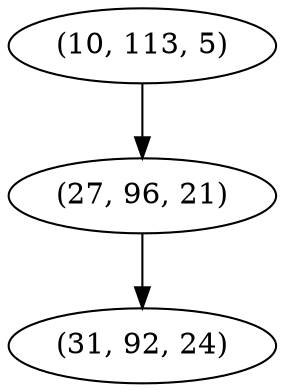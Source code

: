 digraph tree {
    "(10, 113, 5)";
    "(27, 96, 21)";
    "(31, 92, 24)";
    "(10, 113, 5)" -> "(27, 96, 21)";
    "(27, 96, 21)" -> "(31, 92, 24)";
}

